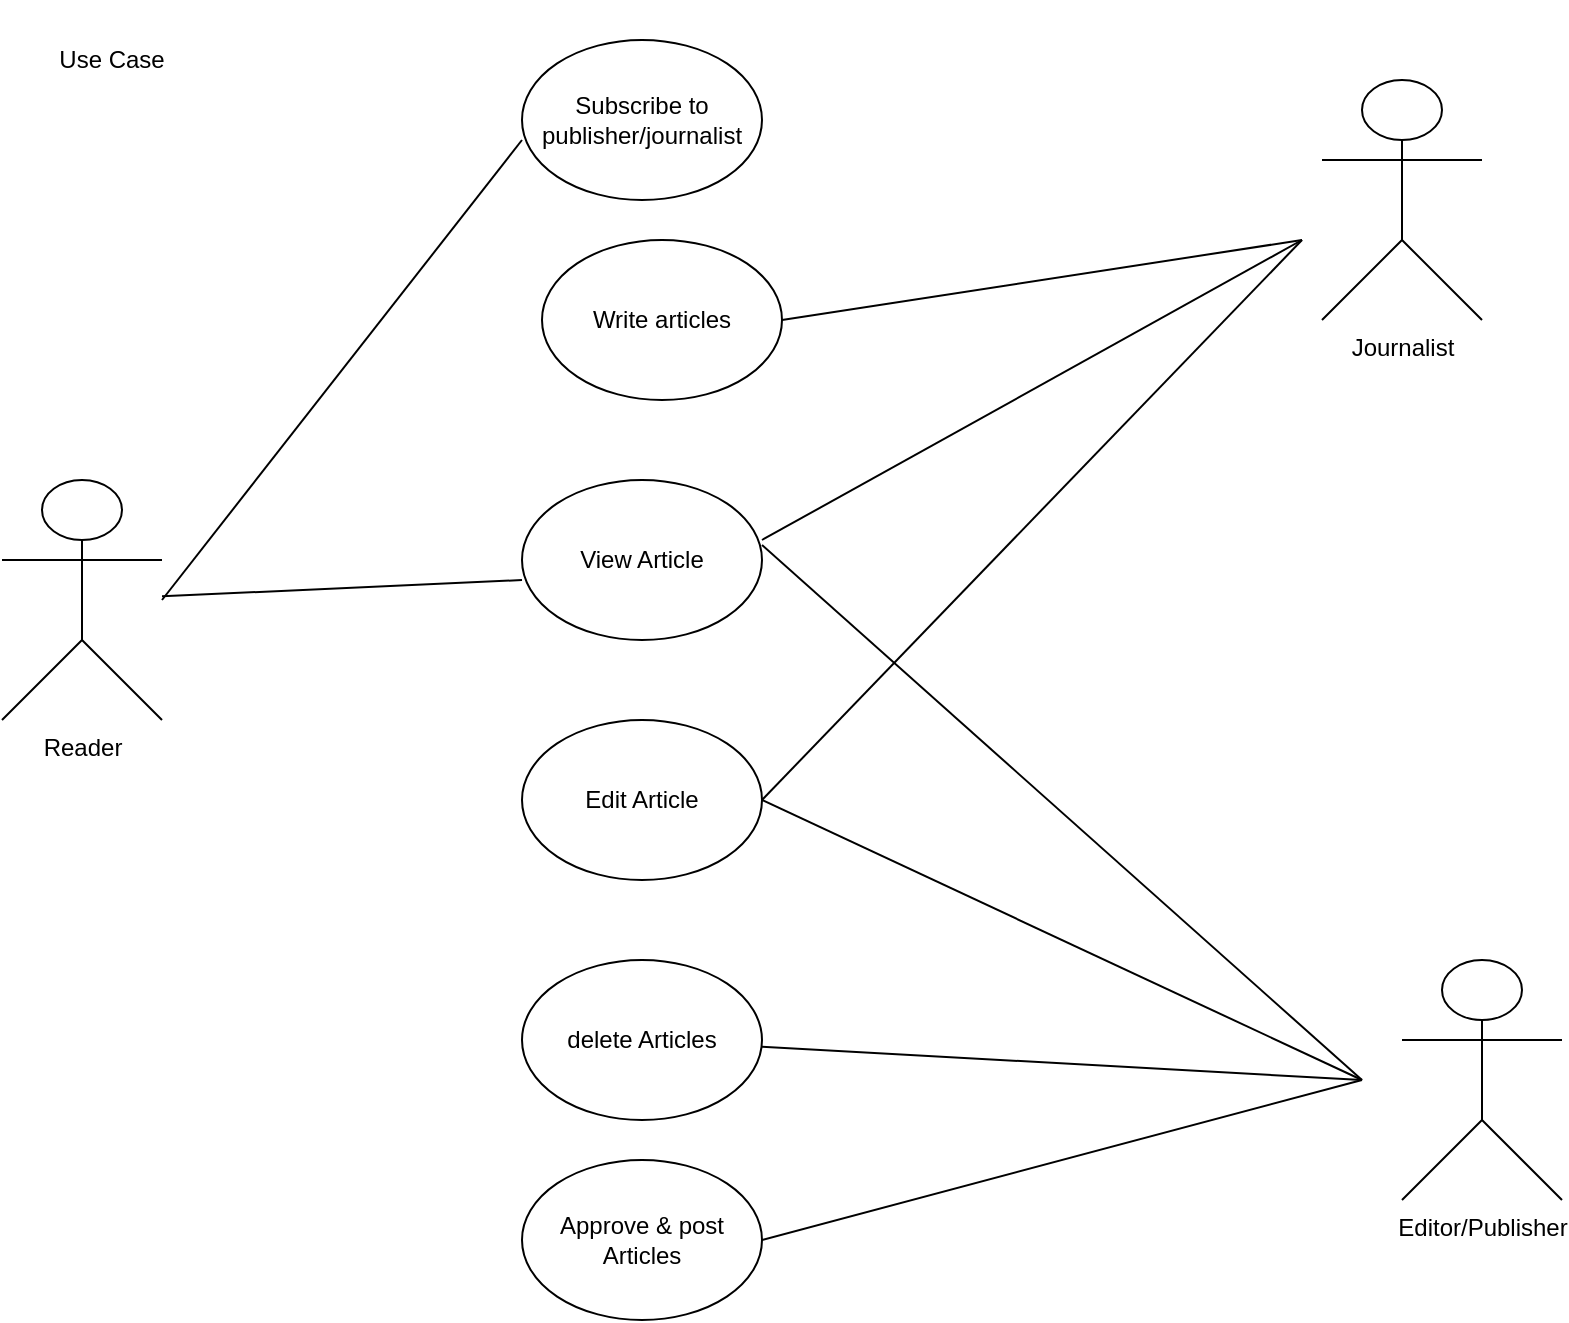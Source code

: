 <mxfile version="27.0.9" pages="4">
  <diagram name="Page-1" id="Q6xcw1empo1FW-Fwo5Ip">
    <mxGraphModel dx="1281" dy="660" grid="1" gridSize="10" guides="1" tooltips="1" connect="1" arrows="1" fold="1" page="1" pageScale="1" pageWidth="1169" pageHeight="1654" math="0" shadow="0">
      <root>
        <mxCell id="0" />
        <mxCell id="1" parent="0" />
        <mxCell id="55Cvl73RzxdHrODwDL_S-1" value="Reader" style="shape=umlActor;verticalLabelPosition=bottom;verticalAlign=top;html=1;outlineConnect=0;" vertex="1" parent="1">
          <mxGeometry x="20" y="240" width="80" height="120" as="geometry" />
        </mxCell>
        <mxCell id="55Cvl73RzxdHrODwDL_S-2" value="Editor/Publisher" style="shape=umlActor;verticalLabelPosition=bottom;verticalAlign=top;html=1;outlineConnect=0;" vertex="1" parent="1">
          <mxGeometry x="720" y="480" width="80" height="120" as="geometry" />
        </mxCell>
        <mxCell id="55Cvl73RzxdHrODwDL_S-3" value="Journalist" style="shape=umlActor;verticalLabelPosition=bottom;verticalAlign=top;html=1;outlineConnect=0;" vertex="1" parent="1">
          <mxGeometry x="680" y="40" width="80" height="120" as="geometry" />
        </mxCell>
        <mxCell id="55Cvl73RzxdHrODwDL_S-4" value="delete Articles" style="ellipse;whiteSpace=wrap;html=1;" vertex="1" parent="1">
          <mxGeometry x="280" y="480" width="120" height="80" as="geometry" />
        </mxCell>
        <mxCell id="55Cvl73RzxdHrODwDL_S-5" value="Edit Article" style="ellipse;whiteSpace=wrap;html=1;" vertex="1" parent="1">
          <mxGeometry x="280" y="360" width="120" height="80" as="geometry" />
        </mxCell>
        <mxCell id="55Cvl73RzxdHrODwDL_S-6" value="Subscribe to publisher/journalist" style="ellipse;whiteSpace=wrap;html=1;" vertex="1" parent="1">
          <mxGeometry x="280" y="20" width="120" height="80" as="geometry" />
        </mxCell>
        <mxCell id="55Cvl73RzxdHrODwDL_S-8" value="Write articles" style="ellipse;whiteSpace=wrap;html=1;" vertex="1" parent="1">
          <mxGeometry x="290" y="120" width="120" height="80" as="geometry" />
        </mxCell>
        <mxCell id="55Cvl73RzxdHrODwDL_S-9" value="Approve &amp;amp; post Articles" style="ellipse;whiteSpace=wrap;html=1;" vertex="1" parent="1">
          <mxGeometry x="280" y="580" width="120" height="80" as="geometry" />
        </mxCell>
        <mxCell id="55Cvl73RzxdHrODwDL_S-11" value="" style="endArrow=none;html=1;rounded=0;exitX=1;exitY=0.5;exitDx=0;exitDy=0;" edge="1" parent="1" source="55Cvl73RzxdHrODwDL_S-9">
          <mxGeometry width="50" height="50" relative="1" as="geometry">
            <mxPoint x="400" y="560" as="sourcePoint" />
            <mxPoint x="700" y="540" as="targetPoint" />
          </mxGeometry>
        </mxCell>
        <mxCell id="55Cvl73RzxdHrODwDL_S-12" value="" style="endArrow=none;html=1;rounded=0;" edge="1" parent="1" source="55Cvl73RzxdHrODwDL_S-4">
          <mxGeometry width="50" height="50" relative="1" as="geometry">
            <mxPoint x="390" y="420" as="sourcePoint" />
            <mxPoint x="700" y="540" as="targetPoint" />
          </mxGeometry>
        </mxCell>
        <mxCell id="55Cvl73RzxdHrODwDL_S-13" value="" style="endArrow=none;html=1;rounded=0;exitX=1;exitY=0.5;exitDx=0;exitDy=0;" edge="1" parent="1" source="55Cvl73RzxdHrODwDL_S-5">
          <mxGeometry width="50" height="50" relative="1" as="geometry">
            <mxPoint x="400" y="210" as="sourcePoint" />
            <mxPoint x="700" y="540" as="targetPoint" />
          </mxGeometry>
        </mxCell>
        <mxCell id="55Cvl73RzxdHrODwDL_S-15" value="" style="endArrow=none;html=1;rounded=0;" edge="1" parent="1">
          <mxGeometry width="50" height="50" relative="1" as="geometry">
            <mxPoint x="400" y="270" as="sourcePoint" />
            <mxPoint x="670" y="120" as="targetPoint" />
          </mxGeometry>
        </mxCell>
        <mxCell id="55Cvl73RzxdHrODwDL_S-16" value="" style="endArrow=none;html=1;rounded=0;" edge="1" parent="1" source="55Cvl73RzxdHrODwDL_S-1">
          <mxGeometry width="50" height="50" relative="1" as="geometry">
            <mxPoint x="230" y="340" as="sourcePoint" />
            <mxPoint x="280" y="290" as="targetPoint" />
          </mxGeometry>
        </mxCell>
        <mxCell id="55Cvl73RzxdHrODwDL_S-17" value="" style="endArrow=none;html=1;rounded=0;" edge="1" parent="1">
          <mxGeometry width="50" height="50" relative="1" as="geometry">
            <mxPoint x="100" y="300" as="sourcePoint" />
            <mxPoint x="280" y="70" as="targetPoint" />
          </mxGeometry>
        </mxCell>
        <mxCell id="55Cvl73RzxdHrODwDL_S-18" value="View Article" style="ellipse;whiteSpace=wrap;html=1;" vertex="1" parent="1">
          <mxGeometry x="280" y="240" width="120" height="80" as="geometry" />
        </mxCell>
        <mxCell id="55Cvl73RzxdHrODwDL_S-19" value="" style="endArrow=none;html=1;rounded=0;" edge="1" parent="1">
          <mxGeometry width="50" height="50" relative="1" as="geometry">
            <mxPoint x="400" y="272.5" as="sourcePoint" />
            <mxPoint x="700" y="540" as="targetPoint" />
          </mxGeometry>
        </mxCell>
        <mxCell id="55Cvl73RzxdHrODwDL_S-20" value="" style="endArrow=none;html=1;rounded=0;" edge="1" parent="1">
          <mxGeometry width="50" height="50" relative="1" as="geometry">
            <mxPoint x="400" y="400" as="sourcePoint" />
            <mxPoint x="670" y="120" as="targetPoint" />
          </mxGeometry>
        </mxCell>
        <mxCell id="55Cvl73RzxdHrODwDL_S-21" value="" style="endArrow=none;html=1;rounded=0;" edge="1" parent="1">
          <mxGeometry width="50" height="50" relative="1" as="geometry">
            <mxPoint x="410" y="160" as="sourcePoint" />
            <mxPoint x="670" y="120" as="targetPoint" />
          </mxGeometry>
        </mxCell>
        <mxCell id="55Cvl73RzxdHrODwDL_S-22" value="Use Case" style="text;html=1;align=center;verticalAlign=middle;whiteSpace=wrap;rounded=0;" vertex="1" parent="1">
          <mxGeometry x="20" width="110" height="60" as="geometry" />
        </mxCell>
      </root>
    </mxGraphModel>
  </diagram>
  <diagram id="MwdBLsq8htnrUXlD6mB6" name="Page-2">
    <mxGraphModel dx="1281" dy="660" grid="1" gridSize="10" guides="1" tooltips="1" connect="1" arrows="1" fold="1" page="1" pageScale="1" pageWidth="1169" pageHeight="1654" math="0" shadow="0">
      <root>
        <mxCell id="0" />
        <mxCell id="1" parent="0" />
        <mxCell id="5YyHLr84P5nTwNDOFMK7-1" value="Article" style="swimlane;fontStyle=0;childLayout=stackLayout;horizontal=1;startSize=30;horizontalStack=0;resizeParent=1;resizeParentMax=0;resizeLast=0;collapsible=1;marginBottom=0;whiteSpace=wrap;html=1;" vertex="1" parent="1">
          <mxGeometry x="640" y="240" width="140" height="180" as="geometry" />
        </mxCell>
        <mxCell id="5YyHLr84P5nTwNDOFMK7-2" value="-title" style="text;strokeColor=none;fillColor=none;align=left;verticalAlign=middle;spacingLeft=4;spacingRight=4;overflow=hidden;points=[[0,0.5],[1,0.5]];portConstraint=eastwest;rotatable=0;whiteSpace=wrap;html=1;" vertex="1" parent="5YyHLr84P5nTwNDOFMK7-1">
          <mxGeometry y="30" width="140" height="30" as="geometry" />
        </mxCell>
        <mxCell id="5YyHLr84P5nTwNDOFMK7-3" value="-content" style="text;strokeColor=none;fillColor=none;align=left;verticalAlign=middle;spacingLeft=4;spacingRight=4;overflow=hidden;points=[[0,0.5],[1,0.5]];portConstraint=eastwest;rotatable=0;whiteSpace=wrap;html=1;" vertex="1" parent="5YyHLr84P5nTwNDOFMK7-1">
          <mxGeometry y="60" width="140" height="30" as="geometry" />
        </mxCell>
        <mxCell id="5YyHLr84P5nTwNDOFMK7-4" value="-approval timestamp" style="text;strokeColor=none;fillColor=none;align=left;verticalAlign=middle;spacingLeft=4;spacingRight=4;overflow=hidden;points=[[0,0.5],[1,0.5]];portConstraint=eastwest;rotatable=0;whiteSpace=wrap;html=1;" vertex="1" parent="5YyHLr84P5nTwNDOFMK7-1">
          <mxGeometry y="90" width="140" height="30" as="geometry" />
        </mxCell>
        <mxCell id="5YyHLr84P5nTwNDOFMK7-20" value="-approval" style="text;strokeColor=none;fillColor=none;align=left;verticalAlign=middle;spacingLeft=4;spacingRight=4;overflow=hidden;points=[[0,0.5],[1,0.5]];portConstraint=eastwest;rotatable=0;whiteSpace=wrap;html=1;" vertex="1" parent="5YyHLr84P5nTwNDOFMK7-1">
          <mxGeometry y="120" width="140" height="30" as="geometry" />
        </mxCell>
        <mxCell id="5YyHLr84P5nTwNDOFMK7-27" value="-created_at timestamp" style="text;strokeColor=none;fillColor=none;align=left;verticalAlign=middle;spacingLeft=4;spacingRight=4;overflow=hidden;points=[[0,0.5],[1,0.5]];portConstraint=eastwest;rotatable=0;whiteSpace=wrap;html=1;" vertex="1" parent="5YyHLr84P5nTwNDOFMK7-1">
          <mxGeometry y="150" width="140" height="30" as="geometry" />
        </mxCell>
        <mxCell id="5YyHLr84P5nTwNDOFMK7-5" value="Approved" style="swimlane;fontStyle=0;childLayout=stackLayout;horizontal=1;startSize=30;horizontalStack=0;resizeParent=1;resizeParentMax=0;resizeLast=0;collapsible=1;marginBottom=0;whiteSpace=wrap;html=1;" vertex="1" parent="1">
          <mxGeometry x="920" y="240" width="140" height="90" as="geometry" />
        </mxCell>
        <mxCell id="5YyHLr84P5nTwNDOFMK7-6" value="+approval timestample" style="text;strokeColor=none;fillColor=none;align=left;verticalAlign=middle;spacingLeft=4;spacingRight=4;overflow=hidden;points=[[0,0.5],[1,0.5]];portConstraint=eastwest;rotatable=0;whiteSpace=wrap;html=1;" vertex="1" parent="5YyHLr84P5nTwNDOFMK7-5">
          <mxGeometry y="30" width="140" height="30" as="geometry" />
        </mxCell>
        <mxCell id="5YyHLr84P5nTwNDOFMK7-7" value="+boolean" style="text;strokeColor=none;fillColor=none;align=left;verticalAlign=middle;spacingLeft=4;spacingRight=4;overflow=hidden;points=[[0,0.5],[1,0.5]];portConstraint=eastwest;rotatable=0;whiteSpace=wrap;html=1;" vertex="1" parent="5YyHLr84P5nTwNDOFMK7-5">
          <mxGeometry y="60" width="140" height="30" as="geometry" />
        </mxCell>
        <mxCell id="5YyHLr84P5nTwNDOFMK7-9" value="Publisher" style="swimlane;fontStyle=0;childLayout=stackLayout;horizontal=1;startSize=30;horizontalStack=0;resizeParent=1;resizeParentMax=0;resizeLast=0;collapsible=1;marginBottom=0;whiteSpace=wrap;html=1;" vertex="1" parent="1">
          <mxGeometry x="360" y="240" width="140" height="90" as="geometry" />
        </mxCell>
        <mxCell id="5YyHLr84P5nTwNDOFMK7-10" value="-name" style="text;strokeColor=none;fillColor=none;align=left;verticalAlign=middle;spacingLeft=4;spacingRight=4;overflow=hidden;points=[[0,0.5],[1,0.5]];portConstraint=eastwest;rotatable=0;whiteSpace=wrap;html=1;" vertex="1" parent="5YyHLr84P5nTwNDOFMK7-9">
          <mxGeometry y="30" width="140" height="30" as="geometry" />
        </mxCell>
        <mxCell id="5YyHLr84P5nTwNDOFMK7-11" value="-editors" style="text;strokeColor=none;fillColor=none;align=left;verticalAlign=middle;spacingLeft=4;spacingRight=4;overflow=hidden;points=[[0,0.5],[1,0.5]];portConstraint=eastwest;rotatable=0;whiteSpace=wrap;html=1;" vertex="1" parent="5YyHLr84P5nTwNDOFMK7-9">
          <mxGeometry y="60" width="140" height="30" as="geometry" />
        </mxCell>
        <mxCell id="5YyHLr84P5nTwNDOFMK7-13" value="User" style="swimlane;fontStyle=0;childLayout=stackLayout;horizontal=1;startSize=30;horizontalStack=0;resizeParent=1;resizeParentMax=0;resizeLast=0;collapsible=1;marginBottom=0;whiteSpace=wrap;html=1;" vertex="1" parent="1">
          <mxGeometry x="80" y="240" width="140" height="180" as="geometry" />
        </mxCell>
        <mxCell id="5YyHLr84P5nTwNDOFMK7-14" value="-role" style="text;strokeColor=none;fillColor=none;align=left;verticalAlign=middle;spacingLeft=4;spacingRight=4;overflow=hidden;points=[[0,0.5],[1,0.5]];portConstraint=eastwest;rotatable=0;whiteSpace=wrap;html=1;" vertex="1" parent="5YyHLr84P5nTwNDOFMK7-13">
          <mxGeometry y="30" width="140" height="30" as="geometry" />
        </mxCell>
        <mxCell id="5YyHLr84P5nTwNDOFMK7-15" value="-subscription" style="text;strokeColor=none;fillColor=none;align=left;verticalAlign=middle;spacingLeft=4;spacingRight=4;overflow=hidden;points=[[0,0.5],[1,0.5]];portConstraint=eastwest;rotatable=0;whiteSpace=wrap;html=1;" vertex="1" parent="5YyHLr84P5nTwNDOFMK7-13">
          <mxGeometry y="60" width="140" height="30" as="geometry" />
        </mxCell>
        <mxCell id="5YyHLr84P5nTwNDOFMK7-16" value="+ Subscriber" style="text;strokeColor=none;fillColor=none;align=left;verticalAlign=middle;spacingLeft=4;spacingRight=4;overflow=hidden;points=[[0,0.5],[1,0.5]];portConstraint=eastwest;rotatable=0;whiteSpace=wrap;html=1;" vertex="1" parent="5YyHLr84P5nTwNDOFMK7-13">
          <mxGeometry y="90" width="140" height="30" as="geometry" />
        </mxCell>
        <mxCell id="5YyHLr84P5nTwNDOFMK7-18" value="+ Journalist" style="text;strokeColor=none;fillColor=none;align=left;verticalAlign=middle;spacingLeft=4;spacingRight=4;overflow=hidden;points=[[0,0.5],[1,0.5]];portConstraint=eastwest;rotatable=0;whiteSpace=wrap;html=1;" vertex="1" parent="5YyHLr84P5nTwNDOFMK7-13">
          <mxGeometry y="120" width="140" height="30" as="geometry" />
        </mxCell>
        <mxCell id="5YyHLr84P5nTwNDOFMK7-17" value="+ Editor" style="text;strokeColor=none;fillColor=none;align=left;verticalAlign=middle;spacingLeft=4;spacingRight=4;overflow=hidden;points=[[0,0.5],[1,0.5]];portConstraint=eastwest;rotatable=0;whiteSpace=wrap;html=1;" vertex="1" parent="5YyHLr84P5nTwNDOFMK7-13">
          <mxGeometry y="150" width="140" height="30" as="geometry" />
        </mxCell>
        <mxCell id="5YyHLr84P5nTwNDOFMK7-22" value="" style="endArrow=classic;html=1;rounded=0;exitX=0.571;exitY=1;exitDx=0;exitDy=0;exitPerimeter=0;entryX=0.564;entryY=1.093;entryDx=0;entryDy=0;entryPerimeter=0;" edge="1" parent="1" target="5YyHLr84P5nTwNDOFMK7-7">
          <mxGeometry width="50" height="50" relative="1" as="geometry">
            <mxPoint x="719.94" y="420" as="sourcePoint" />
            <mxPoint x="1000" y="360" as="targetPoint" />
            <Array as="points">
              <mxPoint x="720" y="470" />
              <mxPoint x="1000" y="470" />
            </Array>
          </mxGeometry>
        </mxCell>
        <mxCell id="5YyHLr84P5nTwNDOFMK7-23" value="" style="endArrow=classic;html=1;rounded=0;entryX=0.421;entryY=1.133;entryDx=0;entryDy=0;entryPerimeter=0;" edge="1" parent="1" target="5YyHLr84P5nTwNDOFMK7-17">
          <mxGeometry width="50" height="50" relative="1" as="geometry">
            <mxPoint x="560" y="310" as="sourcePoint" />
            <mxPoint x="140" y="450" as="targetPoint" />
            <Array as="points">
              <mxPoint x="560" y="480" />
              <mxPoint x="140" y="480" />
            </Array>
          </mxGeometry>
        </mxCell>
        <mxCell id="5YyHLr84P5nTwNDOFMK7-24" value="" style="endArrow=classic;html=1;rounded=0;entryX=0.004;entryY=0.293;entryDx=0;entryDy=0;entryPerimeter=0;" edge="1" parent="1" target="5YyHLr84P5nTwNDOFMK7-3">
          <mxGeometry width="50" height="50" relative="1" as="geometry">
            <mxPoint x="500" y="310" as="sourcePoint" />
            <mxPoint x="550" y="260" as="targetPoint" />
          </mxGeometry>
        </mxCell>
        <mxCell id="5YyHLr84P5nTwNDOFMK7-25" value="" style="endArrow=classic;html=1;rounded=0;exitX=0.421;exitY=0.009;exitDx=0;exitDy=0;exitPerimeter=0;entryX=0.421;entryY=0.009;entryDx=0;entryDy=0;entryPerimeter=0;" edge="1" parent="1" target="5YyHLr84P5nTwNDOFMK7-9">
          <mxGeometry width="50" height="50" relative="1" as="geometry">
            <mxPoint x="960" y="240" as="sourcePoint" />
            <mxPoint x="420" y="230" as="targetPoint" />
            <Array as="points">
              <mxPoint x="960" y="110" />
              <mxPoint x="420" y="110" />
            </Array>
          </mxGeometry>
        </mxCell>
        <mxCell id="5YyHLr84P5nTwNDOFMK7-26" value="Class Model" style="text;html=1;align=center;verticalAlign=middle;whiteSpace=wrap;rounded=0;" vertex="1" parent="1">
          <mxGeometry x="30" y="50" width="100" height="30" as="geometry" />
        </mxCell>
      </root>
    </mxGraphModel>
  </diagram>
  <diagram id="h6aQ_JdCkxGMyPR3deov" name="Page-4">
    <mxGraphModel dx="1281" dy="660" grid="1" gridSize="10" guides="1" tooltips="1" connect="1" arrows="1" fold="1" page="1" pageScale="1" pageWidth="1169" pageHeight="1654" math="0" shadow="0">
      <root>
        <mxCell id="0" />
        <mxCell id="1" parent="0" />
        <mxCell id="_-Jy32bYhT3KC5cpaALv-1" value="Journalist &amp;amp; Editor sequence diagram" style="text;html=1;align=center;verticalAlign=middle;whiteSpace=wrap;rounded=0;" parent="1" vertex="1">
          <mxGeometry x="40" y="50" width="120" height="30" as="geometry" />
        </mxCell>
        <mxCell id="SqG2s52US23vd4Sg5WYb-5" value="Editor" style="rounded=1;whiteSpace=wrap;html=1;" vertex="1" parent="1">
          <mxGeometry x="760" y="120" width="120" height="60" as="geometry" />
        </mxCell>
        <mxCell id="SqG2s52US23vd4Sg5WYb-6" value="Model" style="rounded=1;whiteSpace=wrap;html=1;" vertex="1" parent="1">
          <mxGeometry x="525" y="120" width="120" height="60" as="geometry" />
        </mxCell>
        <mxCell id="SqG2s52US23vd4Sg5WYb-7" value="Journalist" style="rounded=1;whiteSpace=wrap;html=1;" vertex="1" parent="1">
          <mxGeometry x="40" y="120" width="120" height="60" as="geometry" />
        </mxCell>
        <mxCell id="SqG2s52US23vd4Sg5WYb-8" value="Controller" style="rounded=1;whiteSpace=wrap;html=1;" vertex="1" parent="1">
          <mxGeometry x="280" y="120" width="120" height="60" as="geometry" />
        </mxCell>
        <mxCell id="SqG2s52US23vd4Sg5WYb-9" value="" style="endArrow=none;dashed=1;html=1;dashPattern=1 3;strokeWidth=2;rounded=0;entryX=0.5;entryY=1;entryDx=0;entryDy=0;" edge="1" parent="1" target="SqG2s52US23vd4Sg5WYb-7">
          <mxGeometry width="50" height="50" relative="1" as="geometry">
            <mxPoint x="100" y="640" as="sourcePoint" />
            <mxPoint x="600" y="300" as="targetPoint" />
          </mxGeometry>
        </mxCell>
        <mxCell id="SqG2s52US23vd4Sg5WYb-10" value="" style="endArrow=none;dashed=1;html=1;dashPattern=1 3;strokeWidth=2;rounded=0;entryX=0.5;entryY=1;entryDx=0;entryDy=0;" edge="1" parent="1">
          <mxGeometry width="50" height="50" relative="1" as="geometry">
            <mxPoint x="819.5" y="640" as="sourcePoint" />
            <mxPoint x="819.5" y="180" as="targetPoint" />
          </mxGeometry>
        </mxCell>
        <mxCell id="SqG2s52US23vd4Sg5WYb-11" value="" style="endArrow=none;dashed=1;html=1;dashPattern=1 3;strokeWidth=2;rounded=0;entryX=0.5;entryY=1;entryDx=0;entryDy=0;" edge="1" parent="1">
          <mxGeometry width="50" height="50" relative="1" as="geometry">
            <mxPoint x="583.5" y="640" as="sourcePoint" />
            <mxPoint x="583.5" y="180" as="targetPoint" />
          </mxGeometry>
        </mxCell>
        <mxCell id="SqG2s52US23vd4Sg5WYb-12" value="" style="endArrow=none;dashed=1;html=1;dashPattern=1 3;strokeWidth=2;rounded=0;entryX=0.5;entryY=1;entryDx=0;entryDy=0;" edge="1" parent="1">
          <mxGeometry width="50" height="50" relative="1" as="geometry">
            <mxPoint x="339.5" y="640" as="sourcePoint" />
            <mxPoint x="339.5" y="180" as="targetPoint" />
          </mxGeometry>
        </mxCell>
        <mxCell id="SqG2s52US23vd4Sg5WYb-13" value="" style="endArrow=classic;html=1;rounded=0;" edge="1" parent="1">
          <mxGeometry relative="1" as="geometry">
            <mxPoint x="585" y="600" as="sourcePoint" />
            <mxPoint x="820" y="600" as="targetPoint" />
          </mxGeometry>
        </mxCell>
        <mxCell id="SqG2s52US23vd4Sg5WYb-14" value="article approved" style="edgeLabel;resizable=0;html=1;;align=center;verticalAlign=middle;" connectable="0" vertex="1" parent="SqG2s52US23vd4Sg5WYb-13">
          <mxGeometry relative="1" as="geometry" />
        </mxCell>
        <mxCell id="SqG2s52US23vd4Sg5WYb-15" value="" style="endArrow=classic;html=1;rounded=0;" edge="1" parent="1">
          <mxGeometry relative="1" as="geometry">
            <mxPoint x="580" y="560" as="sourcePoint" />
            <mxPoint x="340" y="560" as="targetPoint" />
          </mxGeometry>
        </mxCell>
        <mxCell id="SqG2s52US23vd4Sg5WYb-16" value="approve article" style="edgeLabel;resizable=0;html=1;;align=center;verticalAlign=middle;" connectable="0" vertex="1" parent="SqG2s52US23vd4Sg5WYb-15">
          <mxGeometry relative="1" as="geometry" />
        </mxCell>
        <mxCell id="SqG2s52US23vd4Sg5WYb-17" value="" style="endArrow=classic;html=1;rounded=0;" edge="1" parent="1">
          <mxGeometry relative="1" as="geometry">
            <mxPoint x="820" y="520" as="sourcePoint" />
            <mxPoint x="580" y="520" as="targetPoint" />
          </mxGeometry>
        </mxCell>
        <mxCell id="SqG2s52US23vd4Sg5WYb-18" value="article found" style="edgeLabel;resizable=0;html=1;;align=center;verticalAlign=middle;" connectable="0" vertex="1" parent="SqG2s52US23vd4Sg5WYb-17">
          <mxGeometry relative="1" as="geometry" />
        </mxCell>
        <mxCell id="SqG2s52US23vd4Sg5WYb-19" value="" style="endArrow=classic;html=1;rounded=0;" edge="1" parent="1">
          <mxGeometry relative="1" as="geometry">
            <mxPoint x="340" y="440" as="sourcePoint" />
            <mxPoint x="580" y="440" as="targetPoint" />
          </mxGeometry>
        </mxCell>
        <mxCell id="SqG2s52US23vd4Sg5WYb-20" value="Review pending article" style="edgeLabel;resizable=0;html=1;;align=center;verticalAlign=middle;" connectable="0" vertex="1" parent="SqG2s52US23vd4Sg5WYb-19">
          <mxGeometry relative="1" as="geometry" />
        </mxCell>
        <mxCell id="SqG2s52US23vd4Sg5WYb-21" value="" style="endArrow=classic;html=1;rounded=0;" edge="1" parent="1">
          <mxGeometry relative="1" as="geometry">
            <mxPoint x="340" y="400" as="sourcePoint" />
            <mxPoint x="100" y="400" as="targetPoint" />
          </mxGeometry>
        </mxCell>
        <mxCell id="SqG2s52US23vd4Sg5WYb-22" value="Article submitted" style="edgeLabel;resizable=0;html=1;;align=center;verticalAlign=middle;" connectable="0" vertex="1" parent="SqG2s52US23vd4Sg5WYb-21">
          <mxGeometry relative="1" as="geometry" />
        </mxCell>
        <mxCell id="SqG2s52US23vd4Sg5WYb-23" value="" style="endArrow=classic;html=1;rounded=0;" edge="1" parent="1">
          <mxGeometry relative="1" as="geometry">
            <mxPoint x="585" y="360" as="sourcePoint" />
            <mxPoint x="345" y="360" as="targetPoint" />
          </mxGeometry>
        </mxCell>
        <mxCell id="SqG2s52US23vd4Sg5WYb-24" value="Article created" style="edgeLabel;resizable=0;html=1;;align=center;verticalAlign=middle;" connectable="0" vertex="1" parent="SqG2s52US23vd4Sg5WYb-23">
          <mxGeometry relative="1" as="geometry" />
        </mxCell>
        <mxCell id="SqG2s52US23vd4Sg5WYb-25" value="" style="endArrow=classic;html=1;rounded=0;" edge="1" parent="1">
          <mxGeometry relative="1" as="geometry">
            <mxPoint x="585" y="320" as="sourcePoint" />
            <mxPoint x="820" y="320" as="targetPoint" />
          </mxGeometry>
        </mxCell>
        <mxCell id="SqG2s52US23vd4Sg5WYb-26" value="Save Article" style="edgeLabel;resizable=0;html=1;;align=center;verticalAlign=middle;" connectable="0" vertex="1" parent="SqG2s52US23vd4Sg5WYb-25">
          <mxGeometry relative="1" as="geometry" />
        </mxCell>
        <mxCell id="SqG2s52US23vd4Sg5WYb-27" value="" style="endArrow=classic;html=1;rounded=0;" edge="1" parent="1">
          <mxGeometry relative="1" as="geometry">
            <mxPoint x="585" y="480" as="sourcePoint" />
            <mxPoint x="820" y="480" as="targetPoint" />
          </mxGeometry>
        </mxCell>
        <mxCell id="SqG2s52US23vd4Sg5WYb-28" value="GET /article(:id}" style="edgeLabel;resizable=0;html=1;;align=center;verticalAlign=middle;" connectable="0" vertex="1" parent="SqG2s52US23vd4Sg5WYb-27">
          <mxGeometry relative="1" as="geometry" />
        </mxCell>
        <mxCell id="SqG2s52US23vd4Sg5WYb-29" value="" style="endArrow=classic;html=1;rounded=0;" edge="1" parent="1">
          <mxGeometry relative="1" as="geometry">
            <mxPoint x="340" y="280" as="sourcePoint" />
            <mxPoint x="580" y="280" as="targetPoint" />
          </mxGeometry>
        </mxCell>
        <mxCell id="SqG2s52US23vd4Sg5WYb-30" value="POST/article/create" style="edgeLabel;resizable=0;html=1;;align=center;verticalAlign=middle;" connectable="0" vertex="1" parent="SqG2s52US23vd4Sg5WYb-29">
          <mxGeometry relative="1" as="geometry" />
        </mxCell>
        <mxCell id="SqG2s52US23vd4Sg5WYb-31" value="" style="endArrow=classic;html=1;rounded=0;" edge="1" parent="1">
          <mxGeometry relative="1" as="geometry">
            <mxPoint x="100" y="240" as="sourcePoint" />
            <mxPoint x="340" y="240" as="targetPoint" />
          </mxGeometry>
        </mxCell>
        <mxCell id="SqG2s52US23vd4Sg5WYb-32" value="inititate article submission" style="edgeLabel;resizable=0;html=1;;align=center;verticalAlign=middle;" connectable="0" vertex="1" parent="SqG2s52US23vd4Sg5WYb-31">
          <mxGeometry relative="1" as="geometry" />
        </mxCell>
      </root>
    </mxGraphModel>
  </diagram>
  <diagram id="Sv60BIuf6c4TaA9x7OKr" name="Page-6">
    <mxGraphModel dx="1281" dy="660" grid="1" gridSize="10" guides="1" tooltips="1" connect="1" arrows="1" fold="1" page="1" pageScale="1" pageWidth="1169" pageHeight="1654" math="0" shadow="0">
      <root>
        <mxCell id="0" />
        <mxCell id="1" parent="0" />
        <mxCell id="8tPVDRgmRs0RnIFpthmQ-6" value="" style="edgeStyle=orthogonalEdgeStyle;rounded=0;orthogonalLoop=1;jettySize=auto;html=1;" edge="1" parent="1" source="8tPVDRgmRs0RnIFpthmQ-1" target="8tPVDRgmRs0RnIFpthmQ-2">
          <mxGeometry relative="1" as="geometry" />
        </mxCell>
        <mxCell id="8tPVDRgmRs0RnIFpthmQ-1" value="Controller&lt;div&gt;Views(home.py, auth.py ect)&lt;/div&gt;&lt;div&gt;API Views&lt;/div&gt;" style="rounded=0;whiteSpace=wrap;html=1;" vertex="1" parent="1">
          <mxGeometry x="70" y="250" width="210" height="60" as="geometry" />
        </mxCell>
        <mxCell id="8tPVDRgmRs0RnIFpthmQ-2" value="Model&lt;div&gt;User, Article, Publisher&lt;/div&gt;&lt;div&gt;Logic, Signals&lt;/div&gt;" style="rounded=0;whiteSpace=wrap;html=1;" vertex="1" parent="1">
          <mxGeometry x="70" y="400" width="210" height="60" as="geometry" />
        </mxCell>
        <mxCell id="8tPVDRgmRs0RnIFpthmQ-5" value="" style="edgeStyle=orthogonalEdgeStyle;rounded=0;orthogonalLoop=1;jettySize=auto;html=1;" edge="1" parent="1" source="8tPVDRgmRs0RnIFpthmQ-3" target="8tPVDRgmRs0RnIFpthmQ-1">
          <mxGeometry relative="1" as="geometry" />
        </mxCell>
        <mxCell id="8tPVDRgmRs0RnIFpthmQ-3" value="View&lt;div&gt;HTML Templates&lt;/div&gt;&lt;div&gt;Bootstrap UI&lt;/div&gt;&lt;div&gt;Error pages&lt;/div&gt;" style="rounded=0;whiteSpace=wrap;html=1;" vertex="1" parent="1">
          <mxGeometry x="70" y="110" width="210" height="60" as="geometry" />
        </mxCell>
        <mxCell id="8tPVDRgmRs0RnIFpthmQ-4" value="&lt;div&gt;MVC DIAGRAM&lt;/div&gt;" style="text;html=1;align=center;verticalAlign=middle;whiteSpace=wrap;rounded=0;" vertex="1" parent="1">
          <mxGeometry x="60" y="40" width="110" height="30" as="geometry" />
        </mxCell>
        <mxCell id="8tPVDRgmRs0RnIFpthmQ-7" value="" style="endArrow=classic;html=1;rounded=0;exitX=1;exitY=0.75;exitDx=0;exitDy=0;entryX=1;entryY=0.5;entryDx=0;entryDy=0;" edge="1" parent="1" source="8tPVDRgmRs0RnIFpthmQ-2" target="8tPVDRgmRs0RnIFpthmQ-3">
          <mxGeometry width="50" height="50" relative="1" as="geometry">
            <mxPoint x="330" y="360" as="sourcePoint" />
            <mxPoint x="310" y="140" as="targetPoint" />
            <Array as="points">
              <mxPoint x="400" y="440" />
              <mxPoint x="400" y="140" />
            </Array>
          </mxGeometry>
        </mxCell>
      </root>
    </mxGraphModel>
  </diagram>
</mxfile>
